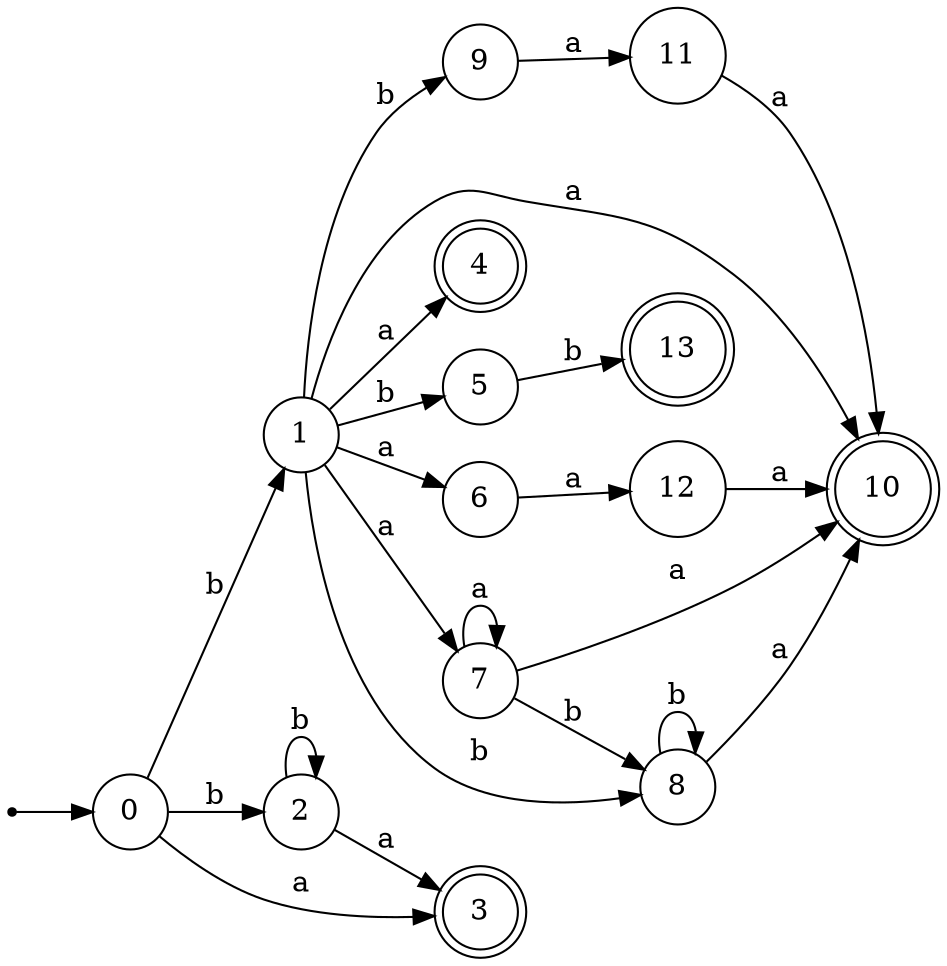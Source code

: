 digraph finite_state_machine {
rankdir=LR;
size="20,20";
node [shape = point]; "dummy0"
node [shape = circle]; "0";
"dummy0" -> "0";
node [shape = circle]; "1";
node [shape = circle]; "2";
node [shape = doublecircle]; "3";node [shape = doublecircle]; "4";node [shape = circle]; "5";
node [shape = circle]; "6";
node [shape = circle]; "7";
node [shape = circle]; "8";
node [shape = circle]; "9";
node [shape = doublecircle]; "10";node [shape = circle]; "11";
node [shape = circle]; "12";
node [shape = doublecircle]; "13";"0" -> "1" [label = "b"];
 "0" -> "2" [label = "b"];
 "0" -> "3" [label = "a"];
 "2" -> "2" [label = "b"];
 "2" -> "3" [label = "a"];
 "1" -> "10" [label = "a"];
 "1" -> "4" [label = "a"];
 "1" -> "6" [label = "a"];
 "1" -> "7" [label = "a"];
 "1" -> "8" [label = "b"];
 "1" -> "9" [label = "b"];
 "1" -> "5" [label = "b"];
 "9" -> "11" [label = "a"];
 "11" -> "10" [label = "a"];
 "8" -> "8" [label = "b"];
 "8" -> "10" [label = "a"];
 "7" -> "10" [label = "a"];
 "7" -> "7" [label = "a"];
 "7" -> "8" [label = "b"];
 "6" -> "12" [label = "a"];
 "12" -> "10" [label = "a"];
 "5" -> "13" [label = "b"];
 }
